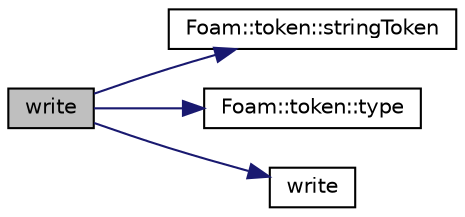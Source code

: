 digraph "write"
{
  bgcolor="transparent";
  edge [fontname="Helvetica",fontsize="10",labelfontname="Helvetica",labelfontsize="10"];
  node [fontname="Helvetica",fontsize="10",shape=record];
  rankdir="LR";
  Node1 [label="write",height=0.2,width=0.4,color="black", fillcolor="grey75", style="filled", fontcolor="black"];
  Node1 -> Node2 [color="midnightblue",fontsize="10",style="solid",fontname="Helvetica"];
  Node2 [label="Foam::token::stringToken",height=0.2,width=0.4,color="black",URL="$a02619.html#af4afc65304c066f9e19b49fdd9ad4792"];
  Node1 -> Node3 [color="midnightblue",fontsize="10",style="solid",fontname="Helvetica"];
  Node3 [label="Foam::token::type",height=0.2,width=0.4,color="black",URL="$a02619.html#a98bdb20ceaa16e1ea21c053ad17c0aa7"];
  Node1 -> Node4 [color="midnightblue",fontsize="10",style="solid",fontname="Helvetica"];
  Node4 [label="write",height=0.2,width=0.4,color="black",URL="$a02917.html#a8f30b3c2179b03a7acf273e9dea43342"];
}

